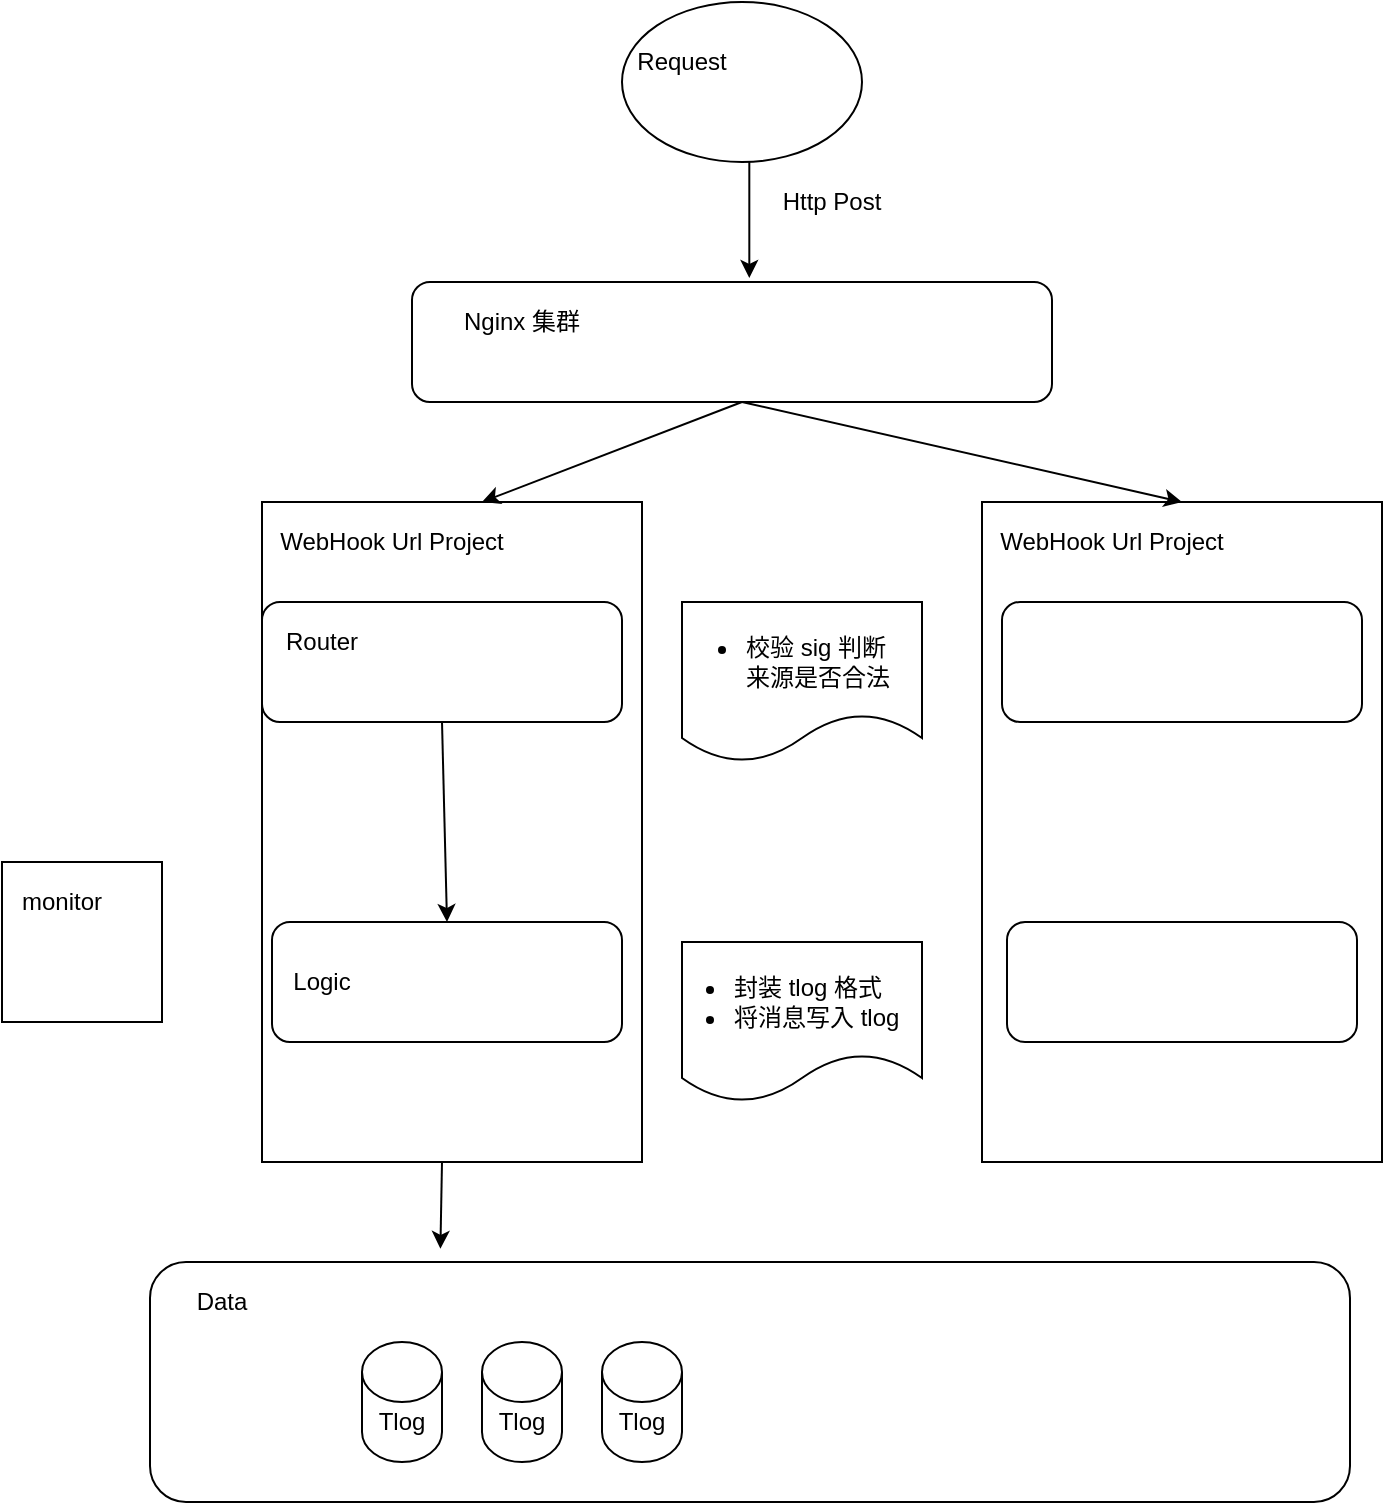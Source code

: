 <mxfile version="14.7.7" type="github">
  <diagram id="iLAhI7fDIiK7yNdQFw2C" name="Page-1">
    <mxGraphModel dx="1718" dy="888" grid="1" gridSize="10" guides="1" tooltips="1" connect="1" arrows="1" fold="1" page="1" pageScale="1" pageWidth="827" pageHeight="1169" math="0" shadow="0">
      <root>
        <mxCell id="0" />
        <mxCell id="1" parent="0" />
        <mxCell id="c0klzH_2Gw2kYuzC9l45-19" value="" style="rounded=1;whiteSpace=wrap;html=1;" vertex="1" parent="1">
          <mxGeometry x="245" y="150" width="320" height="60" as="geometry" />
        </mxCell>
        <mxCell id="c0klzH_2Gw2kYuzC9l45-22" value="" style="rounded=0;whiteSpace=wrap;html=1;" vertex="1" parent="1">
          <mxGeometry x="170" y="260" width="190" height="330" as="geometry" />
        </mxCell>
        <mxCell id="c0klzH_2Gw2kYuzC9l45-23" value="" style="ellipse;whiteSpace=wrap;html=1;" vertex="1" parent="1">
          <mxGeometry x="350" y="10" width="120" height="80" as="geometry" />
        </mxCell>
        <mxCell id="c0klzH_2Gw2kYuzC9l45-24" value="" style="rounded=1;whiteSpace=wrap;html=1;" vertex="1" parent="1">
          <mxGeometry x="170" y="310" width="180" height="60" as="geometry" />
        </mxCell>
        <mxCell id="c0klzH_2Gw2kYuzC9l45-25" value="" style="rounded=1;whiteSpace=wrap;html=1;" vertex="1" parent="1">
          <mxGeometry x="175" y="470" width="175" height="60" as="geometry" />
        </mxCell>
        <mxCell id="c0klzH_2Gw2kYuzC9l45-27" value="" style="rounded=1;whiteSpace=wrap;html=1;" vertex="1" parent="1">
          <mxGeometry x="114" y="640" width="600" height="120" as="geometry" />
        </mxCell>
        <mxCell id="c0klzH_2Gw2kYuzC9l45-28" value="" style="rounded=0;whiteSpace=wrap;html=1;" vertex="1" parent="1">
          <mxGeometry x="530" y="260" width="200" height="330" as="geometry" />
        </mxCell>
        <mxCell id="c0klzH_2Gw2kYuzC9l45-31" value="Request" style="text;html=1;strokeColor=none;fillColor=none;align=center;verticalAlign=middle;whiteSpace=wrap;rounded=0;" vertex="1" parent="1">
          <mxGeometry x="360" y="30" width="40" height="20" as="geometry" />
        </mxCell>
        <mxCell id="c0klzH_2Gw2kYuzC9l45-32" value="" style="endArrow=classic;html=1;" edge="1" parent="1">
          <mxGeometry width="50" height="50" relative="1" as="geometry">
            <mxPoint x="413.66" y="90" as="sourcePoint" />
            <mxPoint x="413.66" y="148" as="targetPoint" />
            <Array as="points">
              <mxPoint x="413.66" y="120" />
            </Array>
          </mxGeometry>
        </mxCell>
        <mxCell id="c0klzH_2Gw2kYuzC9l45-33" value="Http Post" style="text;html=1;strokeColor=none;fillColor=none;align=center;verticalAlign=middle;whiteSpace=wrap;rounded=0;" vertex="1" parent="1">
          <mxGeometry x="420" y="100" width="70" height="20" as="geometry" />
        </mxCell>
        <mxCell id="c0klzH_2Gw2kYuzC9l45-34" value="" style="endArrow=classic;html=1;" edge="1" parent="1">
          <mxGeometry width="50" height="50" relative="1" as="geometry">
            <mxPoint x="410" y="210" as="sourcePoint" />
            <mxPoint x="280" y="260" as="targetPoint" />
            <Array as="points" />
          </mxGeometry>
        </mxCell>
        <mxCell id="c0klzH_2Gw2kYuzC9l45-35" value="" style="endArrow=classic;html=1;entryX=0.5;entryY=0;entryDx=0;entryDy=0;" edge="1" parent="1" target="c0klzH_2Gw2kYuzC9l45-28">
          <mxGeometry width="50" height="50" relative="1" as="geometry">
            <mxPoint x="410.0" y="210" as="sourcePoint" />
            <mxPoint x="280.0" y="260" as="targetPoint" />
            <Array as="points" />
          </mxGeometry>
        </mxCell>
        <mxCell id="c0klzH_2Gw2kYuzC9l45-36" value="Nginx 集群" style="text;html=1;strokeColor=none;fillColor=none;align=center;verticalAlign=middle;whiteSpace=wrap;rounded=0;" vertex="1" parent="1">
          <mxGeometry x="260" y="160" width="80" height="20" as="geometry" />
        </mxCell>
        <mxCell id="c0klzH_2Gw2kYuzC9l45-37" value="WebHook Url Project" style="text;html=1;strokeColor=none;fillColor=none;align=center;verticalAlign=middle;whiteSpace=wrap;rounded=0;" vertex="1" parent="1">
          <mxGeometry x="170" y="270" width="130" height="20" as="geometry" />
        </mxCell>
        <mxCell id="c0klzH_2Gw2kYuzC9l45-38" value="Router" style="text;html=1;strokeColor=none;fillColor=none;align=center;verticalAlign=middle;whiteSpace=wrap;rounded=0;" vertex="1" parent="1">
          <mxGeometry x="180" y="320" width="40" height="20" as="geometry" />
        </mxCell>
        <mxCell id="c0klzH_2Gw2kYuzC9l45-39" value="Logic" style="text;html=1;strokeColor=none;fillColor=none;align=center;verticalAlign=middle;whiteSpace=wrap;rounded=0;" vertex="1" parent="1">
          <mxGeometry x="180" y="490" width="40" height="20" as="geometry" />
        </mxCell>
        <mxCell id="c0klzH_2Gw2kYuzC9l45-40" value="" style="endArrow=classic;html=1;entryX=0.5;entryY=0;entryDx=0;entryDy=0;" edge="1" parent="1" target="c0klzH_2Gw2kYuzC9l45-25">
          <mxGeometry width="50" height="50" relative="1" as="geometry">
            <mxPoint x="260" y="370" as="sourcePoint" />
            <mxPoint x="310" y="320" as="targetPoint" />
          </mxGeometry>
        </mxCell>
        <mxCell id="c0klzH_2Gw2kYuzC9l45-42" value="" style="endArrow=classic;html=1;entryX=0.242;entryY=-0.055;entryDx=0;entryDy=0;entryPerimeter=0;" edge="1" parent="1" target="c0klzH_2Gw2kYuzC9l45-27">
          <mxGeometry width="50" height="50" relative="1" as="geometry">
            <mxPoint x="260" y="590" as="sourcePoint" />
            <mxPoint x="310" y="540" as="targetPoint" />
          </mxGeometry>
        </mxCell>
        <mxCell id="c0klzH_2Gw2kYuzC9l45-43" value="Data" style="text;html=1;strokeColor=none;fillColor=none;align=center;verticalAlign=middle;whiteSpace=wrap;rounded=0;" vertex="1" parent="1">
          <mxGeometry x="130" y="650" width="40" height="20" as="geometry" />
        </mxCell>
        <mxCell id="c0klzH_2Gw2kYuzC9l45-44" value="" style="shape=cylinder3;whiteSpace=wrap;html=1;boundedLbl=1;backgroundOutline=1;size=15;" vertex="1" parent="1">
          <mxGeometry x="220" y="680" width="40" height="60" as="geometry" />
        </mxCell>
        <mxCell id="c0klzH_2Gw2kYuzC9l45-45" value="Tlog" style="text;html=1;strokeColor=none;fillColor=none;align=center;verticalAlign=middle;whiteSpace=wrap;rounded=0;" vertex="1" parent="1">
          <mxGeometry x="220" y="710" width="40" height="20" as="geometry" />
        </mxCell>
        <mxCell id="c0klzH_2Gw2kYuzC9l45-48" value="" style="shape=document;whiteSpace=wrap;html=1;boundedLbl=1;" vertex="1" parent="1">
          <mxGeometry x="380" y="310" width="120" height="80" as="geometry" />
        </mxCell>
        <mxCell id="c0klzH_2Gw2kYuzC9l45-49" value="&lt;ul&gt;&lt;li&gt;校验 sig 判断来源是否合法&lt;/li&gt;&lt;/ul&gt;" style="text;strokeColor=none;fillColor=none;html=1;whiteSpace=wrap;verticalAlign=middle;overflow=hidden;" vertex="1" parent="1">
          <mxGeometry x="370" y="300" width="120" height="80" as="geometry" />
        </mxCell>
        <mxCell id="c0klzH_2Gw2kYuzC9l45-50" value="" style="shape=document;whiteSpace=wrap;html=1;boundedLbl=1;" vertex="1" parent="1">
          <mxGeometry x="380" y="480" width="120" height="80" as="geometry" />
        </mxCell>
        <mxCell id="c0klzH_2Gw2kYuzC9l45-51" value="" style="shape=cylinder3;whiteSpace=wrap;html=1;boundedLbl=1;backgroundOutline=1;size=15;" vertex="1" parent="1">
          <mxGeometry x="280" y="680" width="40" height="60" as="geometry" />
        </mxCell>
        <mxCell id="c0klzH_2Gw2kYuzC9l45-52" value="" style="shape=cylinder3;whiteSpace=wrap;html=1;boundedLbl=1;backgroundOutline=1;size=15;" vertex="1" parent="1">
          <mxGeometry x="340" y="680" width="40" height="60" as="geometry" />
        </mxCell>
        <mxCell id="c0klzH_2Gw2kYuzC9l45-53" value="Tlog" style="text;html=1;strokeColor=none;fillColor=none;align=center;verticalAlign=middle;whiteSpace=wrap;rounded=0;" vertex="1" parent="1">
          <mxGeometry x="280" y="710" width="40" height="20" as="geometry" />
        </mxCell>
        <mxCell id="c0klzH_2Gw2kYuzC9l45-54" value="Tlog" style="text;html=1;strokeColor=none;fillColor=none;align=center;verticalAlign=middle;whiteSpace=wrap;rounded=0;" vertex="1" parent="1">
          <mxGeometry x="340" y="710" width="40" height="20" as="geometry" />
        </mxCell>
        <mxCell id="c0klzH_2Gw2kYuzC9l45-55" value="WebHook Url Project" style="text;html=1;strokeColor=none;fillColor=none;align=center;verticalAlign=middle;whiteSpace=wrap;rounded=0;" vertex="1" parent="1">
          <mxGeometry x="530" y="270" width="130" height="20" as="geometry" />
        </mxCell>
        <mxCell id="c0klzH_2Gw2kYuzC9l45-58" value="&lt;ul&gt;&lt;li&gt;封装 tlog 格式&lt;/li&gt;&lt;li&gt;将消息写入 tlog&lt;/li&gt;&lt;/ul&gt;" style="text;strokeColor=none;fillColor=none;html=1;whiteSpace=wrap;verticalAlign=middle;overflow=hidden;" vertex="1" parent="1">
          <mxGeometry x="364" y="470" width="136" height="80" as="geometry" />
        </mxCell>
        <mxCell id="c0klzH_2Gw2kYuzC9l45-59" value="" style="rounded=1;whiteSpace=wrap;html=1;" vertex="1" parent="1">
          <mxGeometry x="540" y="310" width="180" height="60" as="geometry" />
        </mxCell>
        <mxCell id="c0klzH_2Gw2kYuzC9l45-60" value="" style="rounded=1;whiteSpace=wrap;html=1;" vertex="1" parent="1">
          <mxGeometry x="542.5" y="470" width="175" height="60" as="geometry" />
        </mxCell>
        <mxCell id="c0klzH_2Gw2kYuzC9l45-62" value="" style="whiteSpace=wrap;html=1;aspect=fixed;" vertex="1" parent="1">
          <mxGeometry x="40" y="440" width="80" height="80" as="geometry" />
        </mxCell>
        <mxCell id="c0klzH_2Gw2kYuzC9l45-63" value="monitor" style="text;html=1;strokeColor=none;fillColor=none;align=center;verticalAlign=middle;whiteSpace=wrap;rounded=0;" vertex="1" parent="1">
          <mxGeometry x="50" y="450" width="40" height="20" as="geometry" />
        </mxCell>
      </root>
    </mxGraphModel>
  </diagram>
</mxfile>

